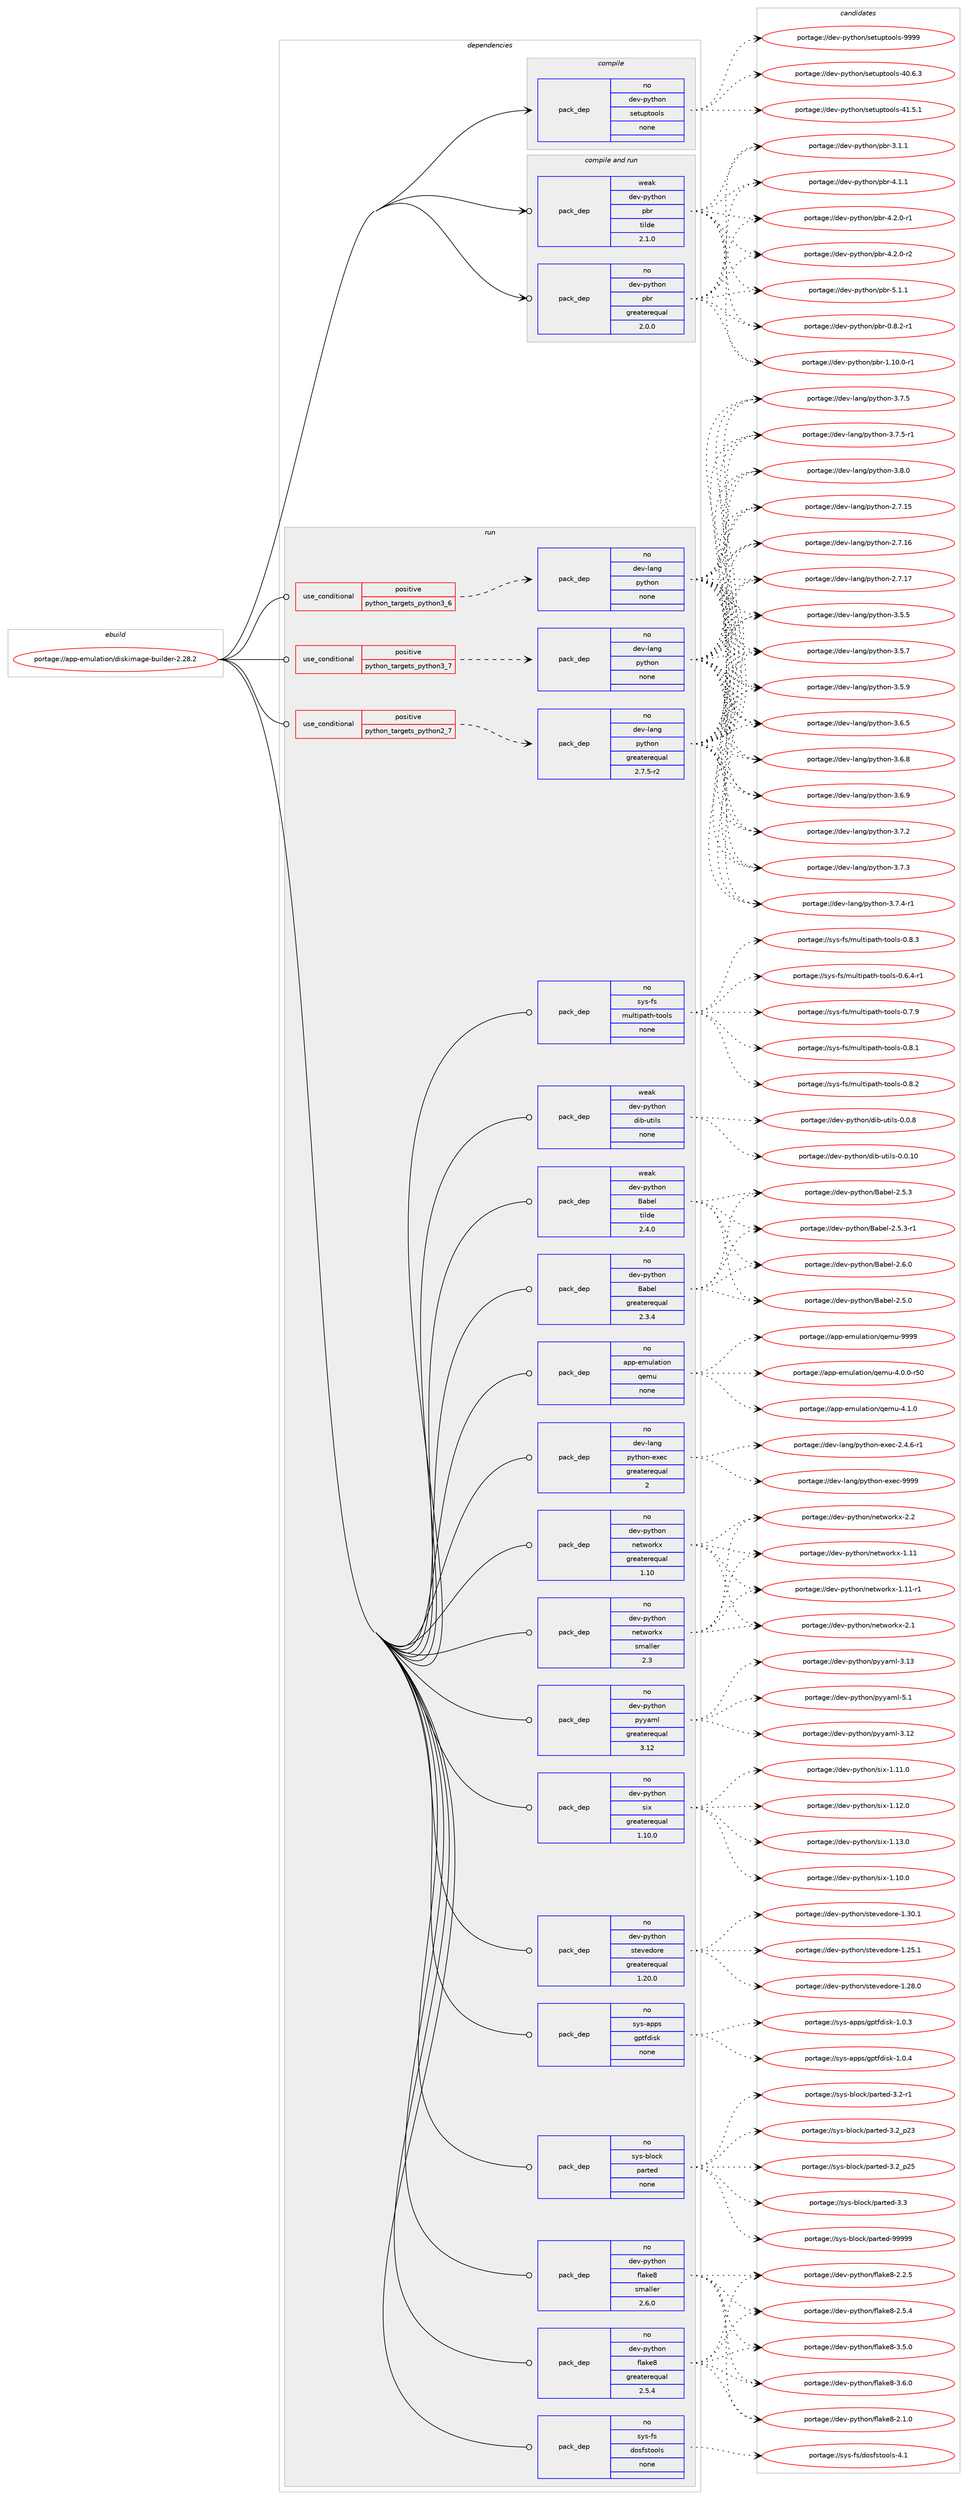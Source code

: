 digraph prolog {

# *************
# Graph options
# *************

newrank=true;
concentrate=true;
compound=true;
graph [rankdir=LR,fontname=Helvetica,fontsize=10,ranksep=1.5];#, ranksep=2.5, nodesep=0.2];
edge  [arrowhead=vee];
node  [fontname=Helvetica,fontsize=10];

# **********
# The ebuild
# **********

subgraph cluster_leftcol {
color=gray;
label=<<i>ebuild</i>>;
id [label="portage://app-emulation/diskimage-builder-2.28.2", color=red, width=4, href="../app-emulation/diskimage-builder-2.28.2.svg"];
}

# ****************
# The dependencies
# ****************

subgraph cluster_midcol {
color=gray;
label=<<i>dependencies</i>>;
subgraph cluster_compile {
fillcolor="#eeeeee";
style=filled;
label=<<i>compile</i>>;
subgraph pack15283 {
dependency20663 [label=<<TABLE BORDER="0" CELLBORDER="1" CELLSPACING="0" CELLPADDING="4" WIDTH="220"><TR><TD ROWSPAN="6" CELLPADDING="30">pack_dep</TD></TR><TR><TD WIDTH="110">no</TD></TR><TR><TD>dev-python</TD></TR><TR><TD>setuptools</TD></TR><TR><TD>none</TD></TR><TR><TD></TD></TR></TABLE>>, shape=none, color=blue];
}
id:e -> dependency20663:w [weight=20,style="solid",arrowhead="vee"];
}
subgraph cluster_compileandrun {
fillcolor="#eeeeee";
style=filled;
label=<<i>compile and run</i>>;
subgraph pack15284 {
dependency20664 [label=<<TABLE BORDER="0" CELLBORDER="1" CELLSPACING="0" CELLPADDING="4" WIDTH="220"><TR><TD ROWSPAN="6" CELLPADDING="30">pack_dep</TD></TR><TR><TD WIDTH="110">no</TD></TR><TR><TD>dev-python</TD></TR><TR><TD>pbr</TD></TR><TR><TD>greaterequal</TD></TR><TR><TD>2.0.0</TD></TR></TABLE>>, shape=none, color=blue];
}
id:e -> dependency20664:w [weight=20,style="solid",arrowhead="odotvee"];
subgraph pack15285 {
dependency20665 [label=<<TABLE BORDER="0" CELLBORDER="1" CELLSPACING="0" CELLPADDING="4" WIDTH="220"><TR><TD ROWSPAN="6" CELLPADDING="30">pack_dep</TD></TR><TR><TD WIDTH="110">weak</TD></TR><TR><TD>dev-python</TD></TR><TR><TD>pbr</TD></TR><TR><TD>tilde</TD></TR><TR><TD>2.1.0</TD></TR></TABLE>>, shape=none, color=blue];
}
id:e -> dependency20665:w [weight=20,style="solid",arrowhead="odotvee"];
}
subgraph cluster_run {
fillcolor="#eeeeee";
style=filled;
label=<<i>run</i>>;
subgraph cond5033 {
dependency20666 [label=<<TABLE BORDER="0" CELLBORDER="1" CELLSPACING="0" CELLPADDING="4"><TR><TD ROWSPAN="3" CELLPADDING="10">use_conditional</TD></TR><TR><TD>positive</TD></TR><TR><TD>python_targets_python2_7</TD></TR></TABLE>>, shape=none, color=red];
subgraph pack15286 {
dependency20667 [label=<<TABLE BORDER="0" CELLBORDER="1" CELLSPACING="0" CELLPADDING="4" WIDTH="220"><TR><TD ROWSPAN="6" CELLPADDING="30">pack_dep</TD></TR><TR><TD WIDTH="110">no</TD></TR><TR><TD>dev-lang</TD></TR><TR><TD>python</TD></TR><TR><TD>greaterequal</TD></TR><TR><TD>2.7.5-r2</TD></TR></TABLE>>, shape=none, color=blue];
}
dependency20666:e -> dependency20667:w [weight=20,style="dashed",arrowhead="vee"];
}
id:e -> dependency20666:w [weight=20,style="solid",arrowhead="odot"];
subgraph cond5034 {
dependency20668 [label=<<TABLE BORDER="0" CELLBORDER="1" CELLSPACING="0" CELLPADDING="4"><TR><TD ROWSPAN="3" CELLPADDING="10">use_conditional</TD></TR><TR><TD>positive</TD></TR><TR><TD>python_targets_python3_6</TD></TR></TABLE>>, shape=none, color=red];
subgraph pack15287 {
dependency20669 [label=<<TABLE BORDER="0" CELLBORDER="1" CELLSPACING="0" CELLPADDING="4" WIDTH="220"><TR><TD ROWSPAN="6" CELLPADDING="30">pack_dep</TD></TR><TR><TD WIDTH="110">no</TD></TR><TR><TD>dev-lang</TD></TR><TR><TD>python</TD></TR><TR><TD>none</TD></TR><TR><TD></TD></TR></TABLE>>, shape=none, color=blue];
}
dependency20668:e -> dependency20669:w [weight=20,style="dashed",arrowhead="vee"];
}
id:e -> dependency20668:w [weight=20,style="solid",arrowhead="odot"];
subgraph cond5035 {
dependency20670 [label=<<TABLE BORDER="0" CELLBORDER="1" CELLSPACING="0" CELLPADDING="4"><TR><TD ROWSPAN="3" CELLPADDING="10">use_conditional</TD></TR><TR><TD>positive</TD></TR><TR><TD>python_targets_python3_7</TD></TR></TABLE>>, shape=none, color=red];
subgraph pack15288 {
dependency20671 [label=<<TABLE BORDER="0" CELLBORDER="1" CELLSPACING="0" CELLPADDING="4" WIDTH="220"><TR><TD ROWSPAN="6" CELLPADDING="30">pack_dep</TD></TR><TR><TD WIDTH="110">no</TD></TR><TR><TD>dev-lang</TD></TR><TR><TD>python</TD></TR><TR><TD>none</TD></TR><TR><TD></TD></TR></TABLE>>, shape=none, color=blue];
}
dependency20670:e -> dependency20671:w [weight=20,style="dashed",arrowhead="vee"];
}
id:e -> dependency20670:w [weight=20,style="solid",arrowhead="odot"];
subgraph pack15289 {
dependency20672 [label=<<TABLE BORDER="0" CELLBORDER="1" CELLSPACING="0" CELLPADDING="4" WIDTH="220"><TR><TD ROWSPAN="6" CELLPADDING="30">pack_dep</TD></TR><TR><TD WIDTH="110">no</TD></TR><TR><TD>app-emulation</TD></TR><TR><TD>qemu</TD></TR><TR><TD>none</TD></TR><TR><TD></TD></TR></TABLE>>, shape=none, color=blue];
}
id:e -> dependency20672:w [weight=20,style="solid",arrowhead="odot"];
subgraph pack15290 {
dependency20673 [label=<<TABLE BORDER="0" CELLBORDER="1" CELLSPACING="0" CELLPADDING="4" WIDTH="220"><TR><TD ROWSPAN="6" CELLPADDING="30">pack_dep</TD></TR><TR><TD WIDTH="110">no</TD></TR><TR><TD>dev-lang</TD></TR><TR><TD>python-exec</TD></TR><TR><TD>greaterequal</TD></TR><TR><TD>2</TD></TR></TABLE>>, shape=none, color=blue];
}
id:e -> dependency20673:w [weight=20,style="solid",arrowhead="odot"];
subgraph pack15291 {
dependency20674 [label=<<TABLE BORDER="0" CELLBORDER="1" CELLSPACING="0" CELLPADDING="4" WIDTH="220"><TR><TD ROWSPAN="6" CELLPADDING="30">pack_dep</TD></TR><TR><TD WIDTH="110">no</TD></TR><TR><TD>dev-python</TD></TR><TR><TD>Babel</TD></TR><TR><TD>greaterequal</TD></TR><TR><TD>2.3.4</TD></TR></TABLE>>, shape=none, color=blue];
}
id:e -> dependency20674:w [weight=20,style="solid",arrowhead="odot"];
subgraph pack15292 {
dependency20675 [label=<<TABLE BORDER="0" CELLBORDER="1" CELLSPACING="0" CELLPADDING="4" WIDTH="220"><TR><TD ROWSPAN="6" CELLPADDING="30">pack_dep</TD></TR><TR><TD WIDTH="110">no</TD></TR><TR><TD>dev-python</TD></TR><TR><TD>flake8</TD></TR><TR><TD>greaterequal</TD></TR><TR><TD>2.5.4</TD></TR></TABLE>>, shape=none, color=blue];
}
id:e -> dependency20675:w [weight=20,style="solid",arrowhead="odot"];
subgraph pack15293 {
dependency20676 [label=<<TABLE BORDER="0" CELLBORDER="1" CELLSPACING="0" CELLPADDING="4" WIDTH="220"><TR><TD ROWSPAN="6" CELLPADDING="30">pack_dep</TD></TR><TR><TD WIDTH="110">no</TD></TR><TR><TD>dev-python</TD></TR><TR><TD>flake8</TD></TR><TR><TD>smaller</TD></TR><TR><TD>2.6.0</TD></TR></TABLE>>, shape=none, color=blue];
}
id:e -> dependency20676:w [weight=20,style="solid",arrowhead="odot"];
subgraph pack15294 {
dependency20677 [label=<<TABLE BORDER="0" CELLBORDER="1" CELLSPACING="0" CELLPADDING="4" WIDTH="220"><TR><TD ROWSPAN="6" CELLPADDING="30">pack_dep</TD></TR><TR><TD WIDTH="110">no</TD></TR><TR><TD>dev-python</TD></TR><TR><TD>networkx</TD></TR><TR><TD>greaterequal</TD></TR><TR><TD>1.10</TD></TR></TABLE>>, shape=none, color=blue];
}
id:e -> dependency20677:w [weight=20,style="solid",arrowhead="odot"];
subgraph pack15295 {
dependency20678 [label=<<TABLE BORDER="0" CELLBORDER="1" CELLSPACING="0" CELLPADDING="4" WIDTH="220"><TR><TD ROWSPAN="6" CELLPADDING="30">pack_dep</TD></TR><TR><TD WIDTH="110">no</TD></TR><TR><TD>dev-python</TD></TR><TR><TD>networkx</TD></TR><TR><TD>smaller</TD></TR><TR><TD>2.3</TD></TR></TABLE>>, shape=none, color=blue];
}
id:e -> dependency20678:w [weight=20,style="solid",arrowhead="odot"];
subgraph pack15296 {
dependency20679 [label=<<TABLE BORDER="0" CELLBORDER="1" CELLSPACING="0" CELLPADDING="4" WIDTH="220"><TR><TD ROWSPAN="6" CELLPADDING="30">pack_dep</TD></TR><TR><TD WIDTH="110">no</TD></TR><TR><TD>dev-python</TD></TR><TR><TD>pyyaml</TD></TR><TR><TD>greaterequal</TD></TR><TR><TD>3.12</TD></TR></TABLE>>, shape=none, color=blue];
}
id:e -> dependency20679:w [weight=20,style="solid",arrowhead="odot"];
subgraph pack15297 {
dependency20680 [label=<<TABLE BORDER="0" CELLBORDER="1" CELLSPACING="0" CELLPADDING="4" WIDTH="220"><TR><TD ROWSPAN="6" CELLPADDING="30">pack_dep</TD></TR><TR><TD WIDTH="110">no</TD></TR><TR><TD>dev-python</TD></TR><TR><TD>six</TD></TR><TR><TD>greaterequal</TD></TR><TR><TD>1.10.0</TD></TR></TABLE>>, shape=none, color=blue];
}
id:e -> dependency20680:w [weight=20,style="solid",arrowhead="odot"];
subgraph pack15298 {
dependency20681 [label=<<TABLE BORDER="0" CELLBORDER="1" CELLSPACING="0" CELLPADDING="4" WIDTH="220"><TR><TD ROWSPAN="6" CELLPADDING="30">pack_dep</TD></TR><TR><TD WIDTH="110">no</TD></TR><TR><TD>dev-python</TD></TR><TR><TD>stevedore</TD></TR><TR><TD>greaterequal</TD></TR><TR><TD>1.20.0</TD></TR></TABLE>>, shape=none, color=blue];
}
id:e -> dependency20681:w [weight=20,style="solid",arrowhead="odot"];
subgraph pack15299 {
dependency20682 [label=<<TABLE BORDER="0" CELLBORDER="1" CELLSPACING="0" CELLPADDING="4" WIDTH="220"><TR><TD ROWSPAN="6" CELLPADDING="30">pack_dep</TD></TR><TR><TD WIDTH="110">no</TD></TR><TR><TD>sys-apps</TD></TR><TR><TD>gptfdisk</TD></TR><TR><TD>none</TD></TR><TR><TD></TD></TR></TABLE>>, shape=none, color=blue];
}
id:e -> dependency20682:w [weight=20,style="solid",arrowhead="odot"];
subgraph pack15300 {
dependency20683 [label=<<TABLE BORDER="0" CELLBORDER="1" CELLSPACING="0" CELLPADDING="4" WIDTH="220"><TR><TD ROWSPAN="6" CELLPADDING="30">pack_dep</TD></TR><TR><TD WIDTH="110">no</TD></TR><TR><TD>sys-block</TD></TR><TR><TD>parted</TD></TR><TR><TD>none</TD></TR><TR><TD></TD></TR></TABLE>>, shape=none, color=blue];
}
id:e -> dependency20683:w [weight=20,style="solid",arrowhead="odot"];
subgraph pack15301 {
dependency20684 [label=<<TABLE BORDER="0" CELLBORDER="1" CELLSPACING="0" CELLPADDING="4" WIDTH="220"><TR><TD ROWSPAN="6" CELLPADDING="30">pack_dep</TD></TR><TR><TD WIDTH="110">no</TD></TR><TR><TD>sys-fs</TD></TR><TR><TD>dosfstools</TD></TR><TR><TD>none</TD></TR><TR><TD></TD></TR></TABLE>>, shape=none, color=blue];
}
id:e -> dependency20684:w [weight=20,style="solid",arrowhead="odot"];
subgraph pack15302 {
dependency20685 [label=<<TABLE BORDER="0" CELLBORDER="1" CELLSPACING="0" CELLPADDING="4" WIDTH="220"><TR><TD ROWSPAN="6" CELLPADDING="30">pack_dep</TD></TR><TR><TD WIDTH="110">no</TD></TR><TR><TD>sys-fs</TD></TR><TR><TD>multipath-tools</TD></TR><TR><TD>none</TD></TR><TR><TD></TD></TR></TABLE>>, shape=none, color=blue];
}
id:e -> dependency20685:w [weight=20,style="solid",arrowhead="odot"];
subgraph pack15303 {
dependency20686 [label=<<TABLE BORDER="0" CELLBORDER="1" CELLSPACING="0" CELLPADDING="4" WIDTH="220"><TR><TD ROWSPAN="6" CELLPADDING="30">pack_dep</TD></TR><TR><TD WIDTH="110">weak</TD></TR><TR><TD>dev-python</TD></TR><TR><TD>Babel</TD></TR><TR><TD>tilde</TD></TR><TR><TD>2.4.0</TD></TR></TABLE>>, shape=none, color=blue];
}
id:e -> dependency20686:w [weight=20,style="solid",arrowhead="odot"];
subgraph pack15304 {
dependency20687 [label=<<TABLE BORDER="0" CELLBORDER="1" CELLSPACING="0" CELLPADDING="4" WIDTH="220"><TR><TD ROWSPAN="6" CELLPADDING="30">pack_dep</TD></TR><TR><TD WIDTH="110">weak</TD></TR><TR><TD>dev-python</TD></TR><TR><TD>dib-utils</TD></TR><TR><TD>none</TD></TR><TR><TD></TD></TR></TABLE>>, shape=none, color=blue];
}
id:e -> dependency20687:w [weight=20,style="solid",arrowhead="odot"];
}
}

# **************
# The candidates
# **************

subgraph cluster_choices {
rank=same;
color=gray;
label=<<i>candidates</i>>;

subgraph choice15283 {
color=black;
nodesep=1;
choiceportage100101118451121211161041111104711510111611711211611111110811545524846544651 [label="portage://dev-python/setuptools-40.6.3", color=red, width=4,href="../dev-python/setuptools-40.6.3.svg"];
choiceportage100101118451121211161041111104711510111611711211611111110811545524946534649 [label="portage://dev-python/setuptools-41.5.1", color=red, width=4,href="../dev-python/setuptools-41.5.1.svg"];
choiceportage10010111845112121116104111110471151011161171121161111111081154557575757 [label="portage://dev-python/setuptools-9999", color=red, width=4,href="../dev-python/setuptools-9999.svg"];
dependency20663:e -> choiceportage100101118451121211161041111104711510111611711211611111110811545524846544651:w [style=dotted,weight="100"];
dependency20663:e -> choiceportage100101118451121211161041111104711510111611711211611111110811545524946534649:w [style=dotted,weight="100"];
dependency20663:e -> choiceportage10010111845112121116104111110471151011161171121161111111081154557575757:w [style=dotted,weight="100"];
}
subgraph choice15284 {
color=black;
nodesep=1;
choiceportage1001011184511212111610411111047112981144548465646504511449 [label="portage://dev-python/pbr-0.8.2-r1", color=red, width=4,href="../dev-python/pbr-0.8.2-r1.svg"];
choiceportage100101118451121211161041111104711298114454946494846484511449 [label="portage://dev-python/pbr-1.10.0-r1", color=red, width=4,href="../dev-python/pbr-1.10.0-r1.svg"];
choiceportage100101118451121211161041111104711298114455146494649 [label="portage://dev-python/pbr-3.1.1", color=red, width=4,href="../dev-python/pbr-3.1.1.svg"];
choiceportage100101118451121211161041111104711298114455246494649 [label="portage://dev-python/pbr-4.1.1", color=red, width=4,href="../dev-python/pbr-4.1.1.svg"];
choiceportage1001011184511212111610411111047112981144552465046484511449 [label="portage://dev-python/pbr-4.2.0-r1", color=red, width=4,href="../dev-python/pbr-4.2.0-r1.svg"];
choiceportage1001011184511212111610411111047112981144552465046484511450 [label="portage://dev-python/pbr-4.2.0-r2", color=red, width=4,href="../dev-python/pbr-4.2.0-r2.svg"];
choiceportage100101118451121211161041111104711298114455346494649 [label="portage://dev-python/pbr-5.1.1", color=red, width=4,href="../dev-python/pbr-5.1.1.svg"];
dependency20664:e -> choiceportage1001011184511212111610411111047112981144548465646504511449:w [style=dotted,weight="100"];
dependency20664:e -> choiceportage100101118451121211161041111104711298114454946494846484511449:w [style=dotted,weight="100"];
dependency20664:e -> choiceportage100101118451121211161041111104711298114455146494649:w [style=dotted,weight="100"];
dependency20664:e -> choiceportage100101118451121211161041111104711298114455246494649:w [style=dotted,weight="100"];
dependency20664:e -> choiceportage1001011184511212111610411111047112981144552465046484511449:w [style=dotted,weight="100"];
dependency20664:e -> choiceportage1001011184511212111610411111047112981144552465046484511450:w [style=dotted,weight="100"];
dependency20664:e -> choiceportage100101118451121211161041111104711298114455346494649:w [style=dotted,weight="100"];
}
subgraph choice15285 {
color=black;
nodesep=1;
choiceportage1001011184511212111610411111047112981144548465646504511449 [label="portage://dev-python/pbr-0.8.2-r1", color=red, width=4,href="../dev-python/pbr-0.8.2-r1.svg"];
choiceportage100101118451121211161041111104711298114454946494846484511449 [label="portage://dev-python/pbr-1.10.0-r1", color=red, width=4,href="../dev-python/pbr-1.10.0-r1.svg"];
choiceportage100101118451121211161041111104711298114455146494649 [label="portage://dev-python/pbr-3.1.1", color=red, width=4,href="../dev-python/pbr-3.1.1.svg"];
choiceportage100101118451121211161041111104711298114455246494649 [label="portage://dev-python/pbr-4.1.1", color=red, width=4,href="../dev-python/pbr-4.1.1.svg"];
choiceportage1001011184511212111610411111047112981144552465046484511449 [label="portage://dev-python/pbr-4.2.0-r1", color=red, width=4,href="../dev-python/pbr-4.2.0-r1.svg"];
choiceportage1001011184511212111610411111047112981144552465046484511450 [label="portage://dev-python/pbr-4.2.0-r2", color=red, width=4,href="../dev-python/pbr-4.2.0-r2.svg"];
choiceportage100101118451121211161041111104711298114455346494649 [label="portage://dev-python/pbr-5.1.1", color=red, width=4,href="../dev-python/pbr-5.1.1.svg"];
dependency20665:e -> choiceportage1001011184511212111610411111047112981144548465646504511449:w [style=dotted,weight="100"];
dependency20665:e -> choiceportage100101118451121211161041111104711298114454946494846484511449:w [style=dotted,weight="100"];
dependency20665:e -> choiceportage100101118451121211161041111104711298114455146494649:w [style=dotted,weight="100"];
dependency20665:e -> choiceportage100101118451121211161041111104711298114455246494649:w [style=dotted,weight="100"];
dependency20665:e -> choiceportage1001011184511212111610411111047112981144552465046484511449:w [style=dotted,weight="100"];
dependency20665:e -> choiceportage1001011184511212111610411111047112981144552465046484511450:w [style=dotted,weight="100"];
dependency20665:e -> choiceportage100101118451121211161041111104711298114455346494649:w [style=dotted,weight="100"];
}
subgraph choice15286 {
color=black;
nodesep=1;
choiceportage10010111845108971101034711212111610411111045504655464953 [label="portage://dev-lang/python-2.7.15", color=red, width=4,href="../dev-lang/python-2.7.15.svg"];
choiceportage10010111845108971101034711212111610411111045504655464954 [label="portage://dev-lang/python-2.7.16", color=red, width=4,href="../dev-lang/python-2.7.16.svg"];
choiceportage10010111845108971101034711212111610411111045504655464955 [label="portage://dev-lang/python-2.7.17", color=red, width=4,href="../dev-lang/python-2.7.17.svg"];
choiceportage100101118451089711010347112121116104111110455146534653 [label="portage://dev-lang/python-3.5.5", color=red, width=4,href="../dev-lang/python-3.5.5.svg"];
choiceportage100101118451089711010347112121116104111110455146534655 [label="portage://dev-lang/python-3.5.7", color=red, width=4,href="../dev-lang/python-3.5.7.svg"];
choiceportage100101118451089711010347112121116104111110455146534657 [label="portage://dev-lang/python-3.5.9", color=red, width=4,href="../dev-lang/python-3.5.9.svg"];
choiceportage100101118451089711010347112121116104111110455146544653 [label="portage://dev-lang/python-3.6.5", color=red, width=4,href="../dev-lang/python-3.6.5.svg"];
choiceportage100101118451089711010347112121116104111110455146544656 [label="portage://dev-lang/python-3.6.8", color=red, width=4,href="../dev-lang/python-3.6.8.svg"];
choiceportage100101118451089711010347112121116104111110455146544657 [label="portage://dev-lang/python-3.6.9", color=red, width=4,href="../dev-lang/python-3.6.9.svg"];
choiceportage100101118451089711010347112121116104111110455146554650 [label="portage://dev-lang/python-3.7.2", color=red, width=4,href="../dev-lang/python-3.7.2.svg"];
choiceportage100101118451089711010347112121116104111110455146554651 [label="portage://dev-lang/python-3.7.3", color=red, width=4,href="../dev-lang/python-3.7.3.svg"];
choiceportage1001011184510897110103471121211161041111104551465546524511449 [label="portage://dev-lang/python-3.7.4-r1", color=red, width=4,href="../dev-lang/python-3.7.4-r1.svg"];
choiceportage100101118451089711010347112121116104111110455146554653 [label="portage://dev-lang/python-3.7.5", color=red, width=4,href="../dev-lang/python-3.7.5.svg"];
choiceportage1001011184510897110103471121211161041111104551465546534511449 [label="portage://dev-lang/python-3.7.5-r1", color=red, width=4,href="../dev-lang/python-3.7.5-r1.svg"];
choiceportage100101118451089711010347112121116104111110455146564648 [label="portage://dev-lang/python-3.8.0", color=red, width=4,href="../dev-lang/python-3.8.0.svg"];
dependency20667:e -> choiceportage10010111845108971101034711212111610411111045504655464953:w [style=dotted,weight="100"];
dependency20667:e -> choiceportage10010111845108971101034711212111610411111045504655464954:w [style=dotted,weight="100"];
dependency20667:e -> choiceportage10010111845108971101034711212111610411111045504655464955:w [style=dotted,weight="100"];
dependency20667:e -> choiceportage100101118451089711010347112121116104111110455146534653:w [style=dotted,weight="100"];
dependency20667:e -> choiceportage100101118451089711010347112121116104111110455146534655:w [style=dotted,weight="100"];
dependency20667:e -> choiceportage100101118451089711010347112121116104111110455146534657:w [style=dotted,weight="100"];
dependency20667:e -> choiceportage100101118451089711010347112121116104111110455146544653:w [style=dotted,weight="100"];
dependency20667:e -> choiceportage100101118451089711010347112121116104111110455146544656:w [style=dotted,weight="100"];
dependency20667:e -> choiceportage100101118451089711010347112121116104111110455146544657:w [style=dotted,weight="100"];
dependency20667:e -> choiceportage100101118451089711010347112121116104111110455146554650:w [style=dotted,weight="100"];
dependency20667:e -> choiceportage100101118451089711010347112121116104111110455146554651:w [style=dotted,weight="100"];
dependency20667:e -> choiceportage1001011184510897110103471121211161041111104551465546524511449:w [style=dotted,weight="100"];
dependency20667:e -> choiceportage100101118451089711010347112121116104111110455146554653:w [style=dotted,weight="100"];
dependency20667:e -> choiceportage1001011184510897110103471121211161041111104551465546534511449:w [style=dotted,weight="100"];
dependency20667:e -> choiceportage100101118451089711010347112121116104111110455146564648:w [style=dotted,weight="100"];
}
subgraph choice15287 {
color=black;
nodesep=1;
choiceportage10010111845108971101034711212111610411111045504655464953 [label="portage://dev-lang/python-2.7.15", color=red, width=4,href="../dev-lang/python-2.7.15.svg"];
choiceportage10010111845108971101034711212111610411111045504655464954 [label="portage://dev-lang/python-2.7.16", color=red, width=4,href="../dev-lang/python-2.7.16.svg"];
choiceportage10010111845108971101034711212111610411111045504655464955 [label="portage://dev-lang/python-2.7.17", color=red, width=4,href="../dev-lang/python-2.7.17.svg"];
choiceportage100101118451089711010347112121116104111110455146534653 [label="portage://dev-lang/python-3.5.5", color=red, width=4,href="../dev-lang/python-3.5.5.svg"];
choiceportage100101118451089711010347112121116104111110455146534655 [label="portage://dev-lang/python-3.5.7", color=red, width=4,href="../dev-lang/python-3.5.7.svg"];
choiceportage100101118451089711010347112121116104111110455146534657 [label="portage://dev-lang/python-3.5.9", color=red, width=4,href="../dev-lang/python-3.5.9.svg"];
choiceportage100101118451089711010347112121116104111110455146544653 [label="portage://dev-lang/python-3.6.5", color=red, width=4,href="../dev-lang/python-3.6.5.svg"];
choiceportage100101118451089711010347112121116104111110455146544656 [label="portage://dev-lang/python-3.6.8", color=red, width=4,href="../dev-lang/python-3.6.8.svg"];
choiceportage100101118451089711010347112121116104111110455146544657 [label="portage://dev-lang/python-3.6.9", color=red, width=4,href="../dev-lang/python-3.6.9.svg"];
choiceportage100101118451089711010347112121116104111110455146554650 [label="portage://dev-lang/python-3.7.2", color=red, width=4,href="../dev-lang/python-3.7.2.svg"];
choiceportage100101118451089711010347112121116104111110455146554651 [label="portage://dev-lang/python-3.7.3", color=red, width=4,href="../dev-lang/python-3.7.3.svg"];
choiceportage1001011184510897110103471121211161041111104551465546524511449 [label="portage://dev-lang/python-3.7.4-r1", color=red, width=4,href="../dev-lang/python-3.7.4-r1.svg"];
choiceportage100101118451089711010347112121116104111110455146554653 [label="portage://dev-lang/python-3.7.5", color=red, width=4,href="../dev-lang/python-3.7.5.svg"];
choiceportage1001011184510897110103471121211161041111104551465546534511449 [label="portage://dev-lang/python-3.7.5-r1", color=red, width=4,href="../dev-lang/python-3.7.5-r1.svg"];
choiceportage100101118451089711010347112121116104111110455146564648 [label="portage://dev-lang/python-3.8.0", color=red, width=4,href="../dev-lang/python-3.8.0.svg"];
dependency20669:e -> choiceportage10010111845108971101034711212111610411111045504655464953:w [style=dotted,weight="100"];
dependency20669:e -> choiceportage10010111845108971101034711212111610411111045504655464954:w [style=dotted,weight="100"];
dependency20669:e -> choiceportage10010111845108971101034711212111610411111045504655464955:w [style=dotted,weight="100"];
dependency20669:e -> choiceportage100101118451089711010347112121116104111110455146534653:w [style=dotted,weight="100"];
dependency20669:e -> choiceportage100101118451089711010347112121116104111110455146534655:w [style=dotted,weight="100"];
dependency20669:e -> choiceportage100101118451089711010347112121116104111110455146534657:w [style=dotted,weight="100"];
dependency20669:e -> choiceportage100101118451089711010347112121116104111110455146544653:w [style=dotted,weight="100"];
dependency20669:e -> choiceportage100101118451089711010347112121116104111110455146544656:w [style=dotted,weight="100"];
dependency20669:e -> choiceportage100101118451089711010347112121116104111110455146544657:w [style=dotted,weight="100"];
dependency20669:e -> choiceportage100101118451089711010347112121116104111110455146554650:w [style=dotted,weight="100"];
dependency20669:e -> choiceportage100101118451089711010347112121116104111110455146554651:w [style=dotted,weight="100"];
dependency20669:e -> choiceportage1001011184510897110103471121211161041111104551465546524511449:w [style=dotted,weight="100"];
dependency20669:e -> choiceportage100101118451089711010347112121116104111110455146554653:w [style=dotted,weight="100"];
dependency20669:e -> choiceportage1001011184510897110103471121211161041111104551465546534511449:w [style=dotted,weight="100"];
dependency20669:e -> choiceportage100101118451089711010347112121116104111110455146564648:w [style=dotted,weight="100"];
}
subgraph choice15288 {
color=black;
nodesep=1;
choiceportage10010111845108971101034711212111610411111045504655464953 [label="portage://dev-lang/python-2.7.15", color=red, width=4,href="../dev-lang/python-2.7.15.svg"];
choiceportage10010111845108971101034711212111610411111045504655464954 [label="portage://dev-lang/python-2.7.16", color=red, width=4,href="../dev-lang/python-2.7.16.svg"];
choiceportage10010111845108971101034711212111610411111045504655464955 [label="portage://dev-lang/python-2.7.17", color=red, width=4,href="../dev-lang/python-2.7.17.svg"];
choiceportage100101118451089711010347112121116104111110455146534653 [label="portage://dev-lang/python-3.5.5", color=red, width=4,href="../dev-lang/python-3.5.5.svg"];
choiceportage100101118451089711010347112121116104111110455146534655 [label="portage://dev-lang/python-3.5.7", color=red, width=4,href="../dev-lang/python-3.5.7.svg"];
choiceportage100101118451089711010347112121116104111110455146534657 [label="portage://dev-lang/python-3.5.9", color=red, width=4,href="../dev-lang/python-3.5.9.svg"];
choiceportage100101118451089711010347112121116104111110455146544653 [label="portage://dev-lang/python-3.6.5", color=red, width=4,href="../dev-lang/python-3.6.5.svg"];
choiceportage100101118451089711010347112121116104111110455146544656 [label="portage://dev-lang/python-3.6.8", color=red, width=4,href="../dev-lang/python-3.6.8.svg"];
choiceportage100101118451089711010347112121116104111110455146544657 [label="portage://dev-lang/python-3.6.9", color=red, width=4,href="../dev-lang/python-3.6.9.svg"];
choiceportage100101118451089711010347112121116104111110455146554650 [label="portage://dev-lang/python-3.7.2", color=red, width=4,href="../dev-lang/python-3.7.2.svg"];
choiceportage100101118451089711010347112121116104111110455146554651 [label="portage://dev-lang/python-3.7.3", color=red, width=4,href="../dev-lang/python-3.7.3.svg"];
choiceportage1001011184510897110103471121211161041111104551465546524511449 [label="portage://dev-lang/python-3.7.4-r1", color=red, width=4,href="../dev-lang/python-3.7.4-r1.svg"];
choiceportage100101118451089711010347112121116104111110455146554653 [label="portage://dev-lang/python-3.7.5", color=red, width=4,href="../dev-lang/python-3.7.5.svg"];
choiceportage1001011184510897110103471121211161041111104551465546534511449 [label="portage://dev-lang/python-3.7.5-r1", color=red, width=4,href="../dev-lang/python-3.7.5-r1.svg"];
choiceportage100101118451089711010347112121116104111110455146564648 [label="portage://dev-lang/python-3.8.0", color=red, width=4,href="../dev-lang/python-3.8.0.svg"];
dependency20671:e -> choiceportage10010111845108971101034711212111610411111045504655464953:w [style=dotted,weight="100"];
dependency20671:e -> choiceportage10010111845108971101034711212111610411111045504655464954:w [style=dotted,weight="100"];
dependency20671:e -> choiceportage10010111845108971101034711212111610411111045504655464955:w [style=dotted,weight="100"];
dependency20671:e -> choiceportage100101118451089711010347112121116104111110455146534653:w [style=dotted,weight="100"];
dependency20671:e -> choiceportage100101118451089711010347112121116104111110455146534655:w [style=dotted,weight="100"];
dependency20671:e -> choiceportage100101118451089711010347112121116104111110455146534657:w [style=dotted,weight="100"];
dependency20671:e -> choiceportage100101118451089711010347112121116104111110455146544653:w [style=dotted,weight="100"];
dependency20671:e -> choiceportage100101118451089711010347112121116104111110455146544656:w [style=dotted,weight="100"];
dependency20671:e -> choiceportage100101118451089711010347112121116104111110455146544657:w [style=dotted,weight="100"];
dependency20671:e -> choiceportage100101118451089711010347112121116104111110455146554650:w [style=dotted,weight="100"];
dependency20671:e -> choiceportage100101118451089711010347112121116104111110455146554651:w [style=dotted,weight="100"];
dependency20671:e -> choiceportage1001011184510897110103471121211161041111104551465546524511449:w [style=dotted,weight="100"];
dependency20671:e -> choiceportage100101118451089711010347112121116104111110455146554653:w [style=dotted,weight="100"];
dependency20671:e -> choiceportage1001011184510897110103471121211161041111104551465546534511449:w [style=dotted,weight="100"];
dependency20671:e -> choiceportage100101118451089711010347112121116104111110455146564648:w [style=dotted,weight="100"];
}
subgraph choice15289 {
color=black;
nodesep=1;
choiceportage97112112451011091171089711610511111047113101109117455246484648451145348 [label="portage://app-emulation/qemu-4.0.0-r50", color=red, width=4,href="../app-emulation/qemu-4.0.0-r50.svg"];
choiceportage97112112451011091171089711610511111047113101109117455246494648 [label="portage://app-emulation/qemu-4.1.0", color=red, width=4,href="../app-emulation/qemu-4.1.0.svg"];
choiceportage971121124510110911710897116105111110471131011091174557575757 [label="portage://app-emulation/qemu-9999", color=red, width=4,href="../app-emulation/qemu-9999.svg"];
dependency20672:e -> choiceportage97112112451011091171089711610511111047113101109117455246484648451145348:w [style=dotted,weight="100"];
dependency20672:e -> choiceportage97112112451011091171089711610511111047113101109117455246494648:w [style=dotted,weight="100"];
dependency20672:e -> choiceportage971121124510110911710897116105111110471131011091174557575757:w [style=dotted,weight="100"];
}
subgraph choice15290 {
color=black;
nodesep=1;
choiceportage10010111845108971101034711212111610411111045101120101994550465246544511449 [label="portage://dev-lang/python-exec-2.4.6-r1", color=red, width=4,href="../dev-lang/python-exec-2.4.6-r1.svg"];
choiceportage10010111845108971101034711212111610411111045101120101994557575757 [label="portage://dev-lang/python-exec-9999", color=red, width=4,href="../dev-lang/python-exec-9999.svg"];
dependency20673:e -> choiceportage10010111845108971101034711212111610411111045101120101994550465246544511449:w [style=dotted,weight="100"];
dependency20673:e -> choiceportage10010111845108971101034711212111610411111045101120101994557575757:w [style=dotted,weight="100"];
}
subgraph choice15291 {
color=black;
nodesep=1;
choiceportage1001011184511212111610411111047669798101108455046534648 [label="portage://dev-python/Babel-2.5.0", color=red, width=4,href="../dev-python/Babel-2.5.0.svg"];
choiceportage1001011184511212111610411111047669798101108455046534651 [label="portage://dev-python/Babel-2.5.3", color=red, width=4,href="../dev-python/Babel-2.5.3.svg"];
choiceportage10010111845112121116104111110476697981011084550465346514511449 [label="portage://dev-python/Babel-2.5.3-r1", color=red, width=4,href="../dev-python/Babel-2.5.3-r1.svg"];
choiceportage1001011184511212111610411111047669798101108455046544648 [label="portage://dev-python/Babel-2.6.0", color=red, width=4,href="../dev-python/Babel-2.6.0.svg"];
dependency20674:e -> choiceportage1001011184511212111610411111047669798101108455046534648:w [style=dotted,weight="100"];
dependency20674:e -> choiceportage1001011184511212111610411111047669798101108455046534651:w [style=dotted,weight="100"];
dependency20674:e -> choiceportage10010111845112121116104111110476697981011084550465346514511449:w [style=dotted,weight="100"];
dependency20674:e -> choiceportage1001011184511212111610411111047669798101108455046544648:w [style=dotted,weight="100"];
}
subgraph choice15292 {
color=black;
nodesep=1;
choiceportage10010111845112121116104111110471021089710710156455046494648 [label="portage://dev-python/flake8-2.1.0", color=red, width=4,href="../dev-python/flake8-2.1.0.svg"];
choiceportage10010111845112121116104111110471021089710710156455046504653 [label="portage://dev-python/flake8-2.2.5", color=red, width=4,href="../dev-python/flake8-2.2.5.svg"];
choiceportage10010111845112121116104111110471021089710710156455046534652 [label="portage://dev-python/flake8-2.5.4", color=red, width=4,href="../dev-python/flake8-2.5.4.svg"];
choiceportage10010111845112121116104111110471021089710710156455146534648 [label="portage://dev-python/flake8-3.5.0", color=red, width=4,href="../dev-python/flake8-3.5.0.svg"];
choiceportage10010111845112121116104111110471021089710710156455146544648 [label="portage://dev-python/flake8-3.6.0", color=red, width=4,href="../dev-python/flake8-3.6.0.svg"];
dependency20675:e -> choiceportage10010111845112121116104111110471021089710710156455046494648:w [style=dotted,weight="100"];
dependency20675:e -> choiceportage10010111845112121116104111110471021089710710156455046504653:w [style=dotted,weight="100"];
dependency20675:e -> choiceportage10010111845112121116104111110471021089710710156455046534652:w [style=dotted,weight="100"];
dependency20675:e -> choiceportage10010111845112121116104111110471021089710710156455146534648:w [style=dotted,weight="100"];
dependency20675:e -> choiceportage10010111845112121116104111110471021089710710156455146544648:w [style=dotted,weight="100"];
}
subgraph choice15293 {
color=black;
nodesep=1;
choiceportage10010111845112121116104111110471021089710710156455046494648 [label="portage://dev-python/flake8-2.1.0", color=red, width=4,href="../dev-python/flake8-2.1.0.svg"];
choiceportage10010111845112121116104111110471021089710710156455046504653 [label="portage://dev-python/flake8-2.2.5", color=red, width=4,href="../dev-python/flake8-2.2.5.svg"];
choiceportage10010111845112121116104111110471021089710710156455046534652 [label="portage://dev-python/flake8-2.5.4", color=red, width=4,href="../dev-python/flake8-2.5.4.svg"];
choiceportage10010111845112121116104111110471021089710710156455146534648 [label="portage://dev-python/flake8-3.5.0", color=red, width=4,href="../dev-python/flake8-3.5.0.svg"];
choiceportage10010111845112121116104111110471021089710710156455146544648 [label="portage://dev-python/flake8-3.6.0", color=red, width=4,href="../dev-python/flake8-3.6.0.svg"];
dependency20676:e -> choiceportage10010111845112121116104111110471021089710710156455046494648:w [style=dotted,weight="100"];
dependency20676:e -> choiceportage10010111845112121116104111110471021089710710156455046504653:w [style=dotted,weight="100"];
dependency20676:e -> choiceportage10010111845112121116104111110471021089710710156455046534652:w [style=dotted,weight="100"];
dependency20676:e -> choiceportage10010111845112121116104111110471021089710710156455146534648:w [style=dotted,weight="100"];
dependency20676:e -> choiceportage10010111845112121116104111110471021089710710156455146544648:w [style=dotted,weight="100"];
}
subgraph choice15294 {
color=black;
nodesep=1;
choiceportage10010111845112121116104111110471101011161191111141071204549464949 [label="portage://dev-python/networkx-1.11", color=red, width=4,href="../dev-python/networkx-1.11.svg"];
choiceportage100101118451121211161041111104711010111611911111410712045494649494511449 [label="portage://dev-python/networkx-1.11-r1", color=red, width=4,href="../dev-python/networkx-1.11-r1.svg"];
choiceportage100101118451121211161041111104711010111611911111410712045504649 [label="portage://dev-python/networkx-2.1", color=red, width=4,href="../dev-python/networkx-2.1.svg"];
choiceportage100101118451121211161041111104711010111611911111410712045504650 [label="portage://dev-python/networkx-2.2", color=red, width=4,href="../dev-python/networkx-2.2.svg"];
dependency20677:e -> choiceportage10010111845112121116104111110471101011161191111141071204549464949:w [style=dotted,weight="100"];
dependency20677:e -> choiceportage100101118451121211161041111104711010111611911111410712045494649494511449:w [style=dotted,weight="100"];
dependency20677:e -> choiceportage100101118451121211161041111104711010111611911111410712045504649:w [style=dotted,weight="100"];
dependency20677:e -> choiceportage100101118451121211161041111104711010111611911111410712045504650:w [style=dotted,weight="100"];
}
subgraph choice15295 {
color=black;
nodesep=1;
choiceportage10010111845112121116104111110471101011161191111141071204549464949 [label="portage://dev-python/networkx-1.11", color=red, width=4,href="../dev-python/networkx-1.11.svg"];
choiceportage100101118451121211161041111104711010111611911111410712045494649494511449 [label="portage://dev-python/networkx-1.11-r1", color=red, width=4,href="../dev-python/networkx-1.11-r1.svg"];
choiceportage100101118451121211161041111104711010111611911111410712045504649 [label="portage://dev-python/networkx-2.1", color=red, width=4,href="../dev-python/networkx-2.1.svg"];
choiceportage100101118451121211161041111104711010111611911111410712045504650 [label="portage://dev-python/networkx-2.2", color=red, width=4,href="../dev-python/networkx-2.2.svg"];
dependency20678:e -> choiceportage10010111845112121116104111110471101011161191111141071204549464949:w [style=dotted,weight="100"];
dependency20678:e -> choiceportage100101118451121211161041111104711010111611911111410712045494649494511449:w [style=dotted,weight="100"];
dependency20678:e -> choiceportage100101118451121211161041111104711010111611911111410712045504649:w [style=dotted,weight="100"];
dependency20678:e -> choiceportage100101118451121211161041111104711010111611911111410712045504650:w [style=dotted,weight="100"];
}
subgraph choice15296 {
color=black;
nodesep=1;
choiceportage1001011184511212111610411111047112121121971091084551464950 [label="portage://dev-python/pyyaml-3.12", color=red, width=4,href="../dev-python/pyyaml-3.12.svg"];
choiceportage1001011184511212111610411111047112121121971091084551464951 [label="portage://dev-python/pyyaml-3.13", color=red, width=4,href="../dev-python/pyyaml-3.13.svg"];
choiceportage10010111845112121116104111110471121211219710910845534649 [label="portage://dev-python/pyyaml-5.1", color=red, width=4,href="../dev-python/pyyaml-5.1.svg"];
dependency20679:e -> choiceportage1001011184511212111610411111047112121121971091084551464950:w [style=dotted,weight="100"];
dependency20679:e -> choiceportage1001011184511212111610411111047112121121971091084551464951:w [style=dotted,weight="100"];
dependency20679:e -> choiceportage10010111845112121116104111110471121211219710910845534649:w [style=dotted,weight="100"];
}
subgraph choice15297 {
color=black;
nodesep=1;
choiceportage100101118451121211161041111104711510512045494649484648 [label="portage://dev-python/six-1.10.0", color=red, width=4,href="../dev-python/six-1.10.0.svg"];
choiceportage100101118451121211161041111104711510512045494649494648 [label="portage://dev-python/six-1.11.0", color=red, width=4,href="../dev-python/six-1.11.0.svg"];
choiceportage100101118451121211161041111104711510512045494649504648 [label="portage://dev-python/six-1.12.0", color=red, width=4,href="../dev-python/six-1.12.0.svg"];
choiceportage100101118451121211161041111104711510512045494649514648 [label="portage://dev-python/six-1.13.0", color=red, width=4,href="../dev-python/six-1.13.0.svg"];
dependency20680:e -> choiceportage100101118451121211161041111104711510512045494649484648:w [style=dotted,weight="100"];
dependency20680:e -> choiceportage100101118451121211161041111104711510512045494649494648:w [style=dotted,weight="100"];
dependency20680:e -> choiceportage100101118451121211161041111104711510512045494649504648:w [style=dotted,weight="100"];
dependency20680:e -> choiceportage100101118451121211161041111104711510512045494649514648:w [style=dotted,weight="100"];
}
subgraph choice15298 {
color=black;
nodesep=1;
choiceportage100101118451121211161041111104711511610111810110011111410145494650534649 [label="portage://dev-python/stevedore-1.25.1", color=red, width=4,href="../dev-python/stevedore-1.25.1.svg"];
choiceportage100101118451121211161041111104711511610111810110011111410145494650564648 [label="portage://dev-python/stevedore-1.28.0", color=red, width=4,href="../dev-python/stevedore-1.28.0.svg"];
choiceportage100101118451121211161041111104711511610111810110011111410145494651484649 [label="portage://dev-python/stevedore-1.30.1", color=red, width=4,href="../dev-python/stevedore-1.30.1.svg"];
dependency20681:e -> choiceportage100101118451121211161041111104711511610111810110011111410145494650534649:w [style=dotted,weight="100"];
dependency20681:e -> choiceportage100101118451121211161041111104711511610111810110011111410145494650564648:w [style=dotted,weight="100"];
dependency20681:e -> choiceportage100101118451121211161041111104711511610111810110011111410145494651484649:w [style=dotted,weight="100"];
}
subgraph choice15299 {
color=black;
nodesep=1;
choiceportage115121115459711211211547103112116102100105115107454946484651 [label="portage://sys-apps/gptfdisk-1.0.3", color=red, width=4,href="../sys-apps/gptfdisk-1.0.3.svg"];
choiceportage115121115459711211211547103112116102100105115107454946484652 [label="portage://sys-apps/gptfdisk-1.0.4", color=red, width=4,href="../sys-apps/gptfdisk-1.0.4.svg"];
dependency20682:e -> choiceportage115121115459711211211547103112116102100105115107454946484651:w [style=dotted,weight="100"];
dependency20682:e -> choiceportage115121115459711211211547103112116102100105115107454946484652:w [style=dotted,weight="100"];
}
subgraph choice15300 {
color=black;
nodesep=1;
choiceportage1151211154598108111991074711297114116101100455146504511449 [label="portage://sys-block/parted-3.2-r1", color=red, width=4,href="../sys-block/parted-3.2-r1.svg"];
choiceportage115121115459810811199107471129711411610110045514650951125051 [label="portage://sys-block/parted-3.2_p23", color=red, width=4,href="../sys-block/parted-3.2_p23.svg"];
choiceportage115121115459810811199107471129711411610110045514650951125053 [label="portage://sys-block/parted-3.2_p25", color=red, width=4,href="../sys-block/parted-3.2_p25.svg"];
choiceportage115121115459810811199107471129711411610110045514651 [label="portage://sys-block/parted-3.3", color=red, width=4,href="../sys-block/parted-3.3.svg"];
choiceportage1151211154598108111991074711297114116101100455757575757 [label="portage://sys-block/parted-99999", color=red, width=4,href="../sys-block/parted-99999.svg"];
dependency20683:e -> choiceportage1151211154598108111991074711297114116101100455146504511449:w [style=dotted,weight="100"];
dependency20683:e -> choiceportage115121115459810811199107471129711411610110045514650951125051:w [style=dotted,weight="100"];
dependency20683:e -> choiceportage115121115459810811199107471129711411610110045514650951125053:w [style=dotted,weight="100"];
dependency20683:e -> choiceportage115121115459810811199107471129711411610110045514651:w [style=dotted,weight="100"];
dependency20683:e -> choiceportage1151211154598108111991074711297114116101100455757575757:w [style=dotted,weight="100"];
}
subgraph choice15301 {
color=black;
nodesep=1;
choiceportage115121115451021154710011111510211511611111110811545524649 [label="portage://sys-fs/dosfstools-4.1", color=red, width=4,href="../sys-fs/dosfstools-4.1.svg"];
dependency20684:e -> choiceportage115121115451021154710011111510211511611111110811545524649:w [style=dotted,weight="100"];
}
subgraph choice15302 {
color=black;
nodesep=1;
choiceportage115121115451021154710911710811610511297116104451161111111081154548465446524511449 [label="portage://sys-fs/multipath-tools-0.6.4-r1", color=red, width=4,href="../sys-fs/multipath-tools-0.6.4-r1.svg"];
choiceportage11512111545102115471091171081161051129711610445116111111108115454846554657 [label="portage://sys-fs/multipath-tools-0.7.9", color=red, width=4,href="../sys-fs/multipath-tools-0.7.9.svg"];
choiceportage11512111545102115471091171081161051129711610445116111111108115454846564649 [label="portage://sys-fs/multipath-tools-0.8.1", color=red, width=4,href="../sys-fs/multipath-tools-0.8.1.svg"];
choiceportage11512111545102115471091171081161051129711610445116111111108115454846564650 [label="portage://sys-fs/multipath-tools-0.8.2", color=red, width=4,href="../sys-fs/multipath-tools-0.8.2.svg"];
choiceportage11512111545102115471091171081161051129711610445116111111108115454846564651 [label="portage://sys-fs/multipath-tools-0.8.3", color=red, width=4,href="../sys-fs/multipath-tools-0.8.3.svg"];
dependency20685:e -> choiceportage115121115451021154710911710811610511297116104451161111111081154548465446524511449:w [style=dotted,weight="100"];
dependency20685:e -> choiceportage11512111545102115471091171081161051129711610445116111111108115454846554657:w [style=dotted,weight="100"];
dependency20685:e -> choiceportage11512111545102115471091171081161051129711610445116111111108115454846564649:w [style=dotted,weight="100"];
dependency20685:e -> choiceportage11512111545102115471091171081161051129711610445116111111108115454846564650:w [style=dotted,weight="100"];
dependency20685:e -> choiceportage11512111545102115471091171081161051129711610445116111111108115454846564651:w [style=dotted,weight="100"];
}
subgraph choice15303 {
color=black;
nodesep=1;
choiceportage1001011184511212111610411111047669798101108455046534648 [label="portage://dev-python/Babel-2.5.0", color=red, width=4,href="../dev-python/Babel-2.5.0.svg"];
choiceportage1001011184511212111610411111047669798101108455046534651 [label="portage://dev-python/Babel-2.5.3", color=red, width=4,href="../dev-python/Babel-2.5.3.svg"];
choiceportage10010111845112121116104111110476697981011084550465346514511449 [label="portage://dev-python/Babel-2.5.3-r1", color=red, width=4,href="../dev-python/Babel-2.5.3-r1.svg"];
choiceportage1001011184511212111610411111047669798101108455046544648 [label="portage://dev-python/Babel-2.6.0", color=red, width=4,href="../dev-python/Babel-2.6.0.svg"];
dependency20686:e -> choiceportage1001011184511212111610411111047669798101108455046534648:w [style=dotted,weight="100"];
dependency20686:e -> choiceportage1001011184511212111610411111047669798101108455046534651:w [style=dotted,weight="100"];
dependency20686:e -> choiceportage10010111845112121116104111110476697981011084550465346514511449:w [style=dotted,weight="100"];
dependency20686:e -> choiceportage1001011184511212111610411111047669798101108455046544648:w [style=dotted,weight="100"];
}
subgraph choice15304 {
color=black;
nodesep=1;
choiceportage1001011184511212111610411111047100105984511711610510811545484648464948 [label="portage://dev-python/dib-utils-0.0.10", color=red, width=4,href="../dev-python/dib-utils-0.0.10.svg"];
choiceportage10010111845112121116104111110471001059845117116105108115454846484656 [label="portage://dev-python/dib-utils-0.0.8", color=red, width=4,href="../dev-python/dib-utils-0.0.8.svg"];
dependency20687:e -> choiceportage1001011184511212111610411111047100105984511711610510811545484648464948:w [style=dotted,weight="100"];
dependency20687:e -> choiceportage10010111845112121116104111110471001059845117116105108115454846484656:w [style=dotted,weight="100"];
}
}

}
